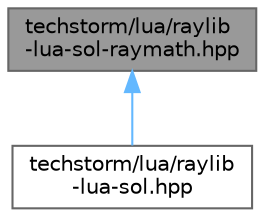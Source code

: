 digraph "techstorm/lua/raylib-lua-sol-raymath.hpp"
{
 // LATEX_PDF_SIZE
  bgcolor="transparent";
  edge [fontname=Helvetica,fontsize=10,labelfontname=Helvetica,labelfontsize=10];
  node [fontname=Helvetica,fontsize=10,shape=box,height=0.2,width=0.4];
  Node1 [id="Node000001",label="techstorm/lua/raylib\l-lua-sol-raymath.hpp",height=0.2,width=0.4,color="gray40", fillcolor="grey60", style="filled", fontcolor="black",tooltip=" "];
  Node1 -> Node2 [id="edge1_Node000001_Node000002",dir="back",color="steelblue1",style="solid",tooltip=" "];
  Node2 [id="Node000002",label="techstorm/lua/raylib\l-lua-sol.hpp",height=0.2,width=0.4,color="grey40", fillcolor="white", style="filled",URL="$raylib-lua-sol_8hpp.html",tooltip=" "];
}
